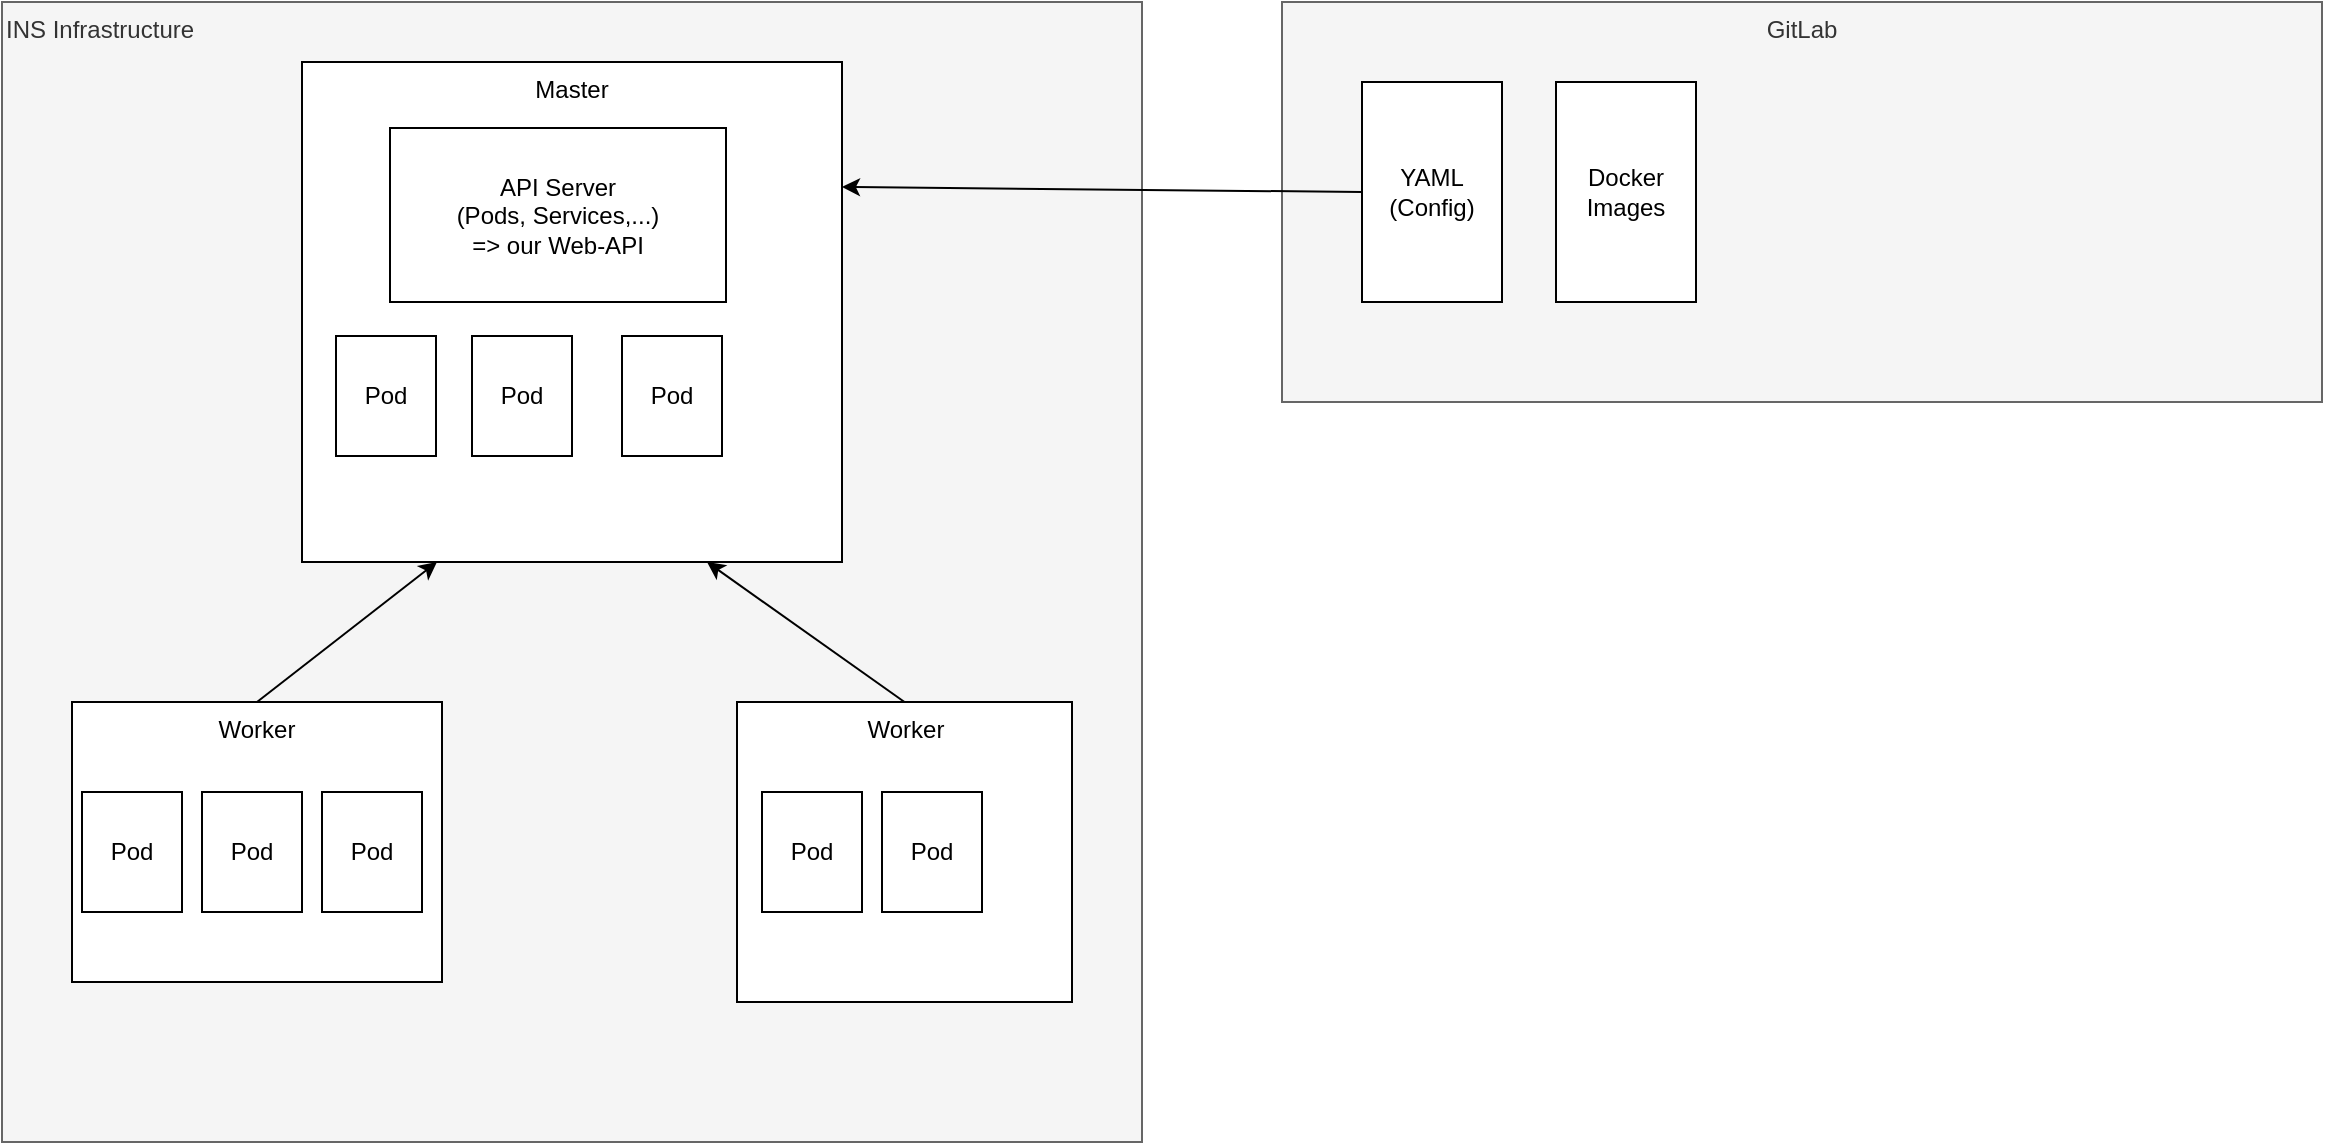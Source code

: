 <mxfile version="16.5.1" type="device"><diagram id="xL0wyGt63OcIRZuBkuFs" name="Page-1"><mxGraphModel dx="1822" dy="905" grid="0" gridSize="10" guides="1" tooltips="1" connect="1" arrows="1" fold="1" page="0" pageScale="1" pageWidth="827" pageHeight="1169" math="0" shadow="0"><root><mxCell id="0"/><mxCell id="1" parent="0"/><mxCell id="4gRnO4hS00Ut3T7sLe-W-2" value="INS Infrastructure" style="whiteSpace=wrap;html=1;aspect=fixed;verticalAlign=top;align=left;fillColor=#f5f5f5;fontColor=#333333;strokeColor=#666666;" parent="1" vertex="1"><mxGeometry x="-200" y="280" width="570" height="570" as="geometry"/></mxCell><mxCell id="4gRnO4hS00Ut3T7sLe-W-4" value="Master" style="rounded=0;whiteSpace=wrap;html=1;verticalAlign=top;" parent="1" vertex="1"><mxGeometry x="-50" y="310" width="270" height="250" as="geometry"/></mxCell><mxCell id="4gRnO4hS00Ut3T7sLe-W-5" value="Worker" style="rounded=0;whiteSpace=wrap;html=1;verticalAlign=top;" parent="1" vertex="1"><mxGeometry x="-165" y="630" width="185" height="140" as="geometry"/></mxCell><mxCell id="4gRnO4hS00Ut3T7sLe-W-6" value="Worker" style="rounded=0;whiteSpace=wrap;html=1;verticalAlign=top;" parent="1" vertex="1"><mxGeometry x="167.5" y="630" width="167.5" height="150" as="geometry"/></mxCell><mxCell id="4gRnO4hS00Ut3T7sLe-W-7" value="API Server&lt;br&gt;(Pods, Services,...)&lt;br&gt;=&amp;gt; our Web-API" style="rounded=0;whiteSpace=wrap;html=1;" parent="1" vertex="1"><mxGeometry x="-6" y="343" width="168" height="87" as="geometry"/></mxCell><mxCell id="4gRnO4hS00Ut3T7sLe-W-12" value="" style="endArrow=classic;html=1;rounded=0;entryX=0.25;entryY=1;entryDx=0;entryDy=0;exitX=0.5;exitY=0;exitDx=0;exitDy=0;" parent="1" source="4gRnO4hS00Ut3T7sLe-W-5" target="4gRnO4hS00Ut3T7sLe-W-4" edge="1"><mxGeometry width="50" height="50" relative="1" as="geometry"><mxPoint x="390" y="460" as="sourcePoint"/><mxPoint x="440" y="410" as="targetPoint"/></mxGeometry></mxCell><mxCell id="4gRnO4hS00Ut3T7sLe-W-13" value="" style="endArrow=classic;html=1;rounded=0;entryX=0.75;entryY=1;entryDx=0;entryDy=0;exitX=0.5;exitY=0;exitDx=0;exitDy=0;" parent="1" source="4gRnO4hS00Ut3T7sLe-W-6" target="4gRnO4hS00Ut3T7sLe-W-4" edge="1"><mxGeometry width="50" height="50" relative="1" as="geometry"><mxPoint x="390" y="460" as="sourcePoint"/><mxPoint x="440" y="410" as="targetPoint"/></mxGeometry></mxCell><mxCell id="4gRnO4hS00Ut3T7sLe-W-14" value="Pod" style="rounded=0;whiteSpace=wrap;html=1;" parent="1" vertex="1"><mxGeometry x="-160" y="675" width="50" height="60" as="geometry"/></mxCell><mxCell id="4gRnO4hS00Ut3T7sLe-W-15" value="Pod" style="rounded=0;whiteSpace=wrap;html=1;" parent="1" vertex="1"><mxGeometry x="-100" y="675" width="50" height="60" as="geometry"/></mxCell><mxCell id="4gRnO4hS00Ut3T7sLe-W-16" value="Pod" style="rounded=0;whiteSpace=wrap;html=1;" parent="1" vertex="1"><mxGeometry x="-40" y="675" width="50" height="60" as="geometry"/></mxCell><mxCell id="4gRnO4hS00Ut3T7sLe-W-17" value="Pod" style="rounded=0;whiteSpace=wrap;html=1;" parent="1" vertex="1"><mxGeometry x="180" y="675" width="50" height="60" as="geometry"/></mxCell><mxCell id="4gRnO4hS00Ut3T7sLe-W-18" value="Pod" style="rounded=0;whiteSpace=wrap;html=1;" parent="1" vertex="1"><mxGeometry x="240" y="675" width="50" height="60" as="geometry"/></mxCell><mxCell id="4gRnO4hS00Ut3T7sLe-W-20" value="GitLab" style="rounded=0;whiteSpace=wrap;html=1;verticalAlign=top;fillColor=#f5f5f5;fontColor=#333333;strokeColor=#666666;" parent="1" vertex="1"><mxGeometry x="440" y="280" width="520" height="200" as="geometry"/></mxCell><mxCell id="4gRnO4hS00Ut3T7sLe-W-21" value="YAML&lt;br&gt;(Config)" style="rounded=0;whiteSpace=wrap;html=1;" parent="1" vertex="1"><mxGeometry x="480" y="320" width="70" height="110" as="geometry"/></mxCell><mxCell id="4gRnO4hS00Ut3T7sLe-W-22" value="" style="endArrow=classic;html=1;rounded=0;entryX=1;entryY=0.25;entryDx=0;entryDy=0;exitX=0;exitY=0.5;exitDx=0;exitDy=0;" parent="1" source="4gRnO4hS00Ut3T7sLe-W-21" target="4gRnO4hS00Ut3T7sLe-W-4" edge="1"><mxGeometry width="50" height="50" relative="1" as="geometry"><mxPoint x="390" y="460" as="sourcePoint"/><mxPoint x="440" y="410" as="targetPoint"/></mxGeometry></mxCell><mxCell id="4mkEbNdGxcSXudbWQtkN-1" value="Pod" style="rounded=0;whiteSpace=wrap;html=1;" vertex="1" parent="1"><mxGeometry x="-33" y="447" width="50" height="60" as="geometry"/></mxCell><mxCell id="4mkEbNdGxcSXudbWQtkN-2" value="Pod" style="rounded=0;whiteSpace=wrap;html=1;" vertex="1" parent="1"><mxGeometry x="35" y="447" width="50" height="60" as="geometry"/></mxCell><mxCell id="4mkEbNdGxcSXudbWQtkN-3" value="Pod" style="rounded=0;whiteSpace=wrap;html=1;" vertex="1" parent="1"><mxGeometry x="110" y="447" width="50" height="60" as="geometry"/></mxCell><mxCell id="4mkEbNdGxcSXudbWQtkN-4" value="Docker Images" style="rounded=0;whiteSpace=wrap;html=1;" vertex="1" parent="1"><mxGeometry x="577" y="320" width="70" height="110" as="geometry"/></mxCell></root></mxGraphModel></diagram></mxfile>